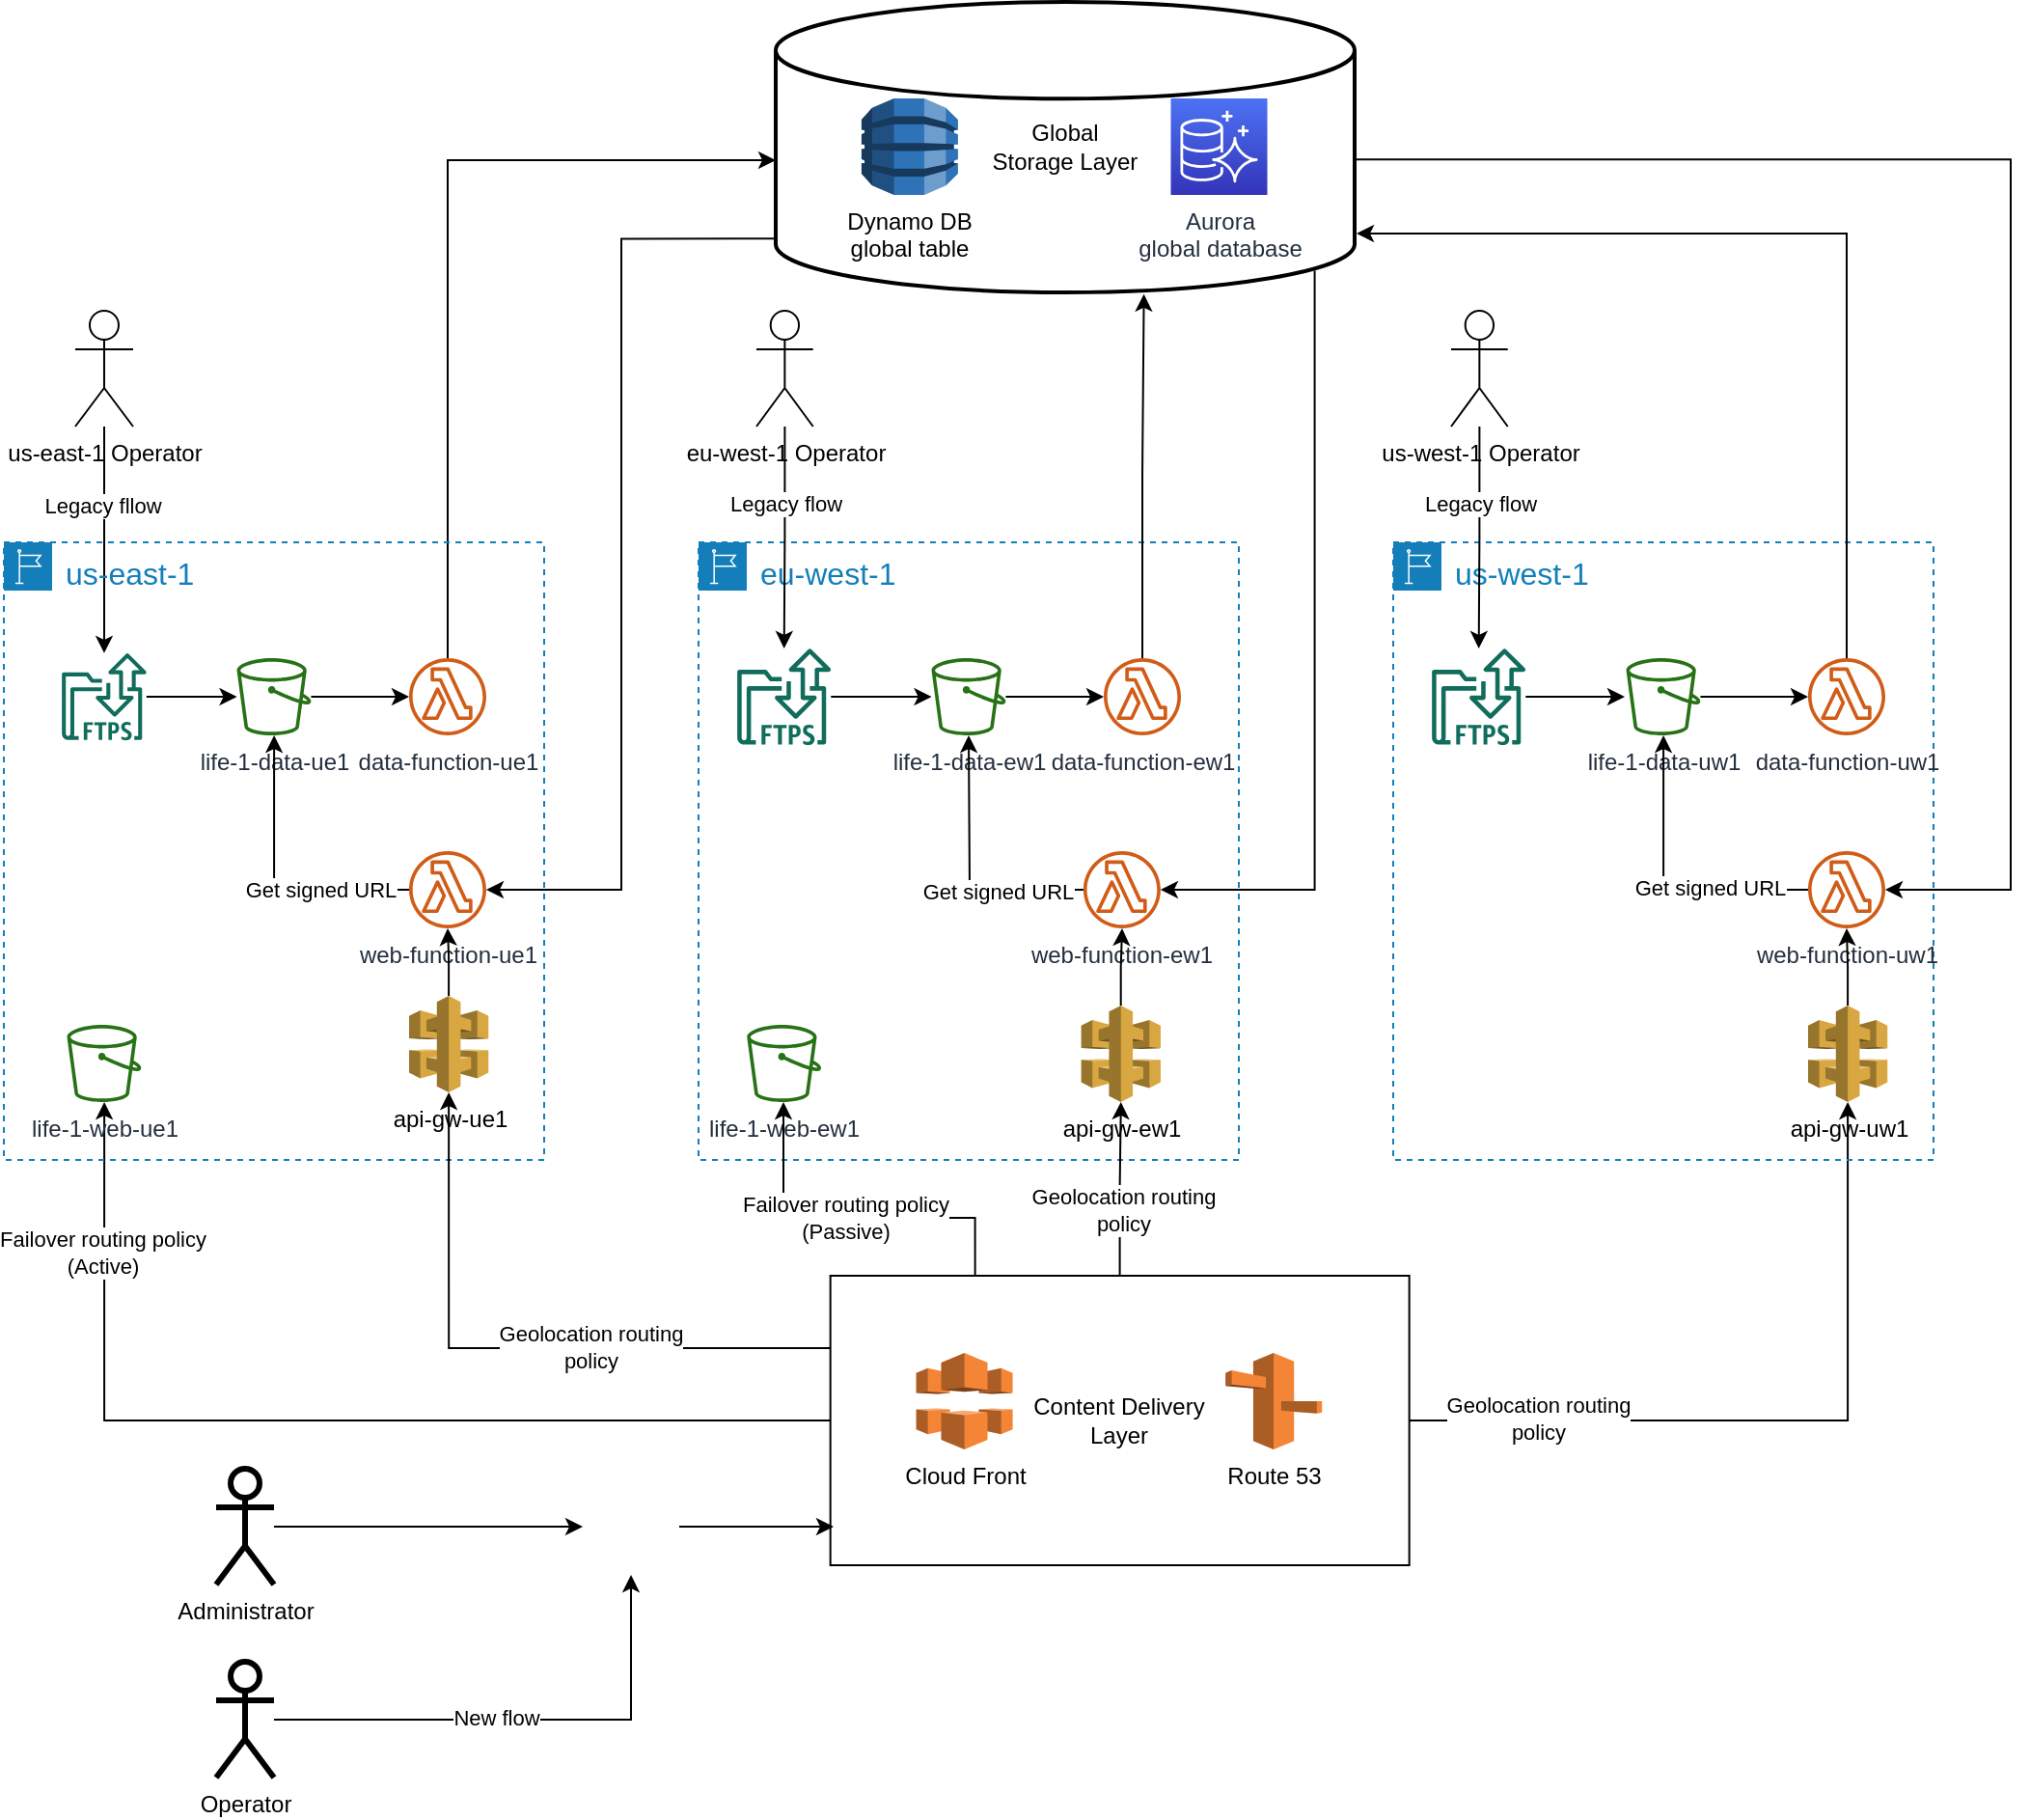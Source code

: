 <mxfile version="14.7.3" type="onedrive" pages="2"><diagram id="vaamhp4HZkiE63_I9lfV" name="Cycle-1"><mxGraphModel dx="1194" dy="1709" grid="1" gridSize="10" guides="1" tooltips="1" connect="1" arrows="1" fold="1" page="1" pageScale="1" pageWidth="850" pageHeight="1100" math="0" shadow="0"><root><mxCell id="0"/><mxCell id="1" parent="0"/><mxCell id="9ZeO1hs8KHJfheZcULnD-31" value="" style="edgeStyle=orthogonalEdgeStyle;rounded=0;orthogonalLoop=1;jettySize=auto;html=1;" parent="1" source="9ZeO1hs8KHJfheZcULnD-23" target="z1v1YrwkTWaZrhBVbvMc-1" edge="1"><mxGeometry relative="1" as="geometry"/></mxCell><mxCell id="z1v1YrwkTWaZrhBVbvMc-7" value="Geolocation routing&lt;br&gt;policy" style="edgeLabel;html=1;align=center;verticalAlign=middle;resizable=0;points=[];" vertex="1" connectable="0" parent="9ZeO1hs8KHJfheZcULnD-31"><mxGeometry x="-0.664" y="1" relative="1" as="geometry"><mxPoint as="offset"/></mxGeometry></mxCell><mxCell id="9ZeO1hs8KHJfheZcULnD-32" value="" style="group;strokeWidth=3;" parent="1" vertex="1" connectable="0"><mxGeometry x="760" y="240" width="280" height="320" as="geometry"/></mxCell><mxCell id="9ZeO1hs8KHJfheZcULnD-3" value="&lt;font style=&quot;font-size: 16px&quot;&gt;us-west-1&lt;/font&gt;" style="points=[[0,0],[0.25,0],[0.5,0],[0.75,0],[1,0],[1,0.25],[1,0.5],[1,0.75],[1,1],[0.75,1],[0.5,1],[0.25,1],[0,1],[0,0.75],[0,0.5],[0,0.25]];outlineConnect=0;gradientColor=none;html=1;whiteSpace=wrap;fontSize=12;fontStyle=0;shape=mxgraph.aws4.group;grIcon=mxgraph.aws4.group_region;strokeColor=#147EBA;fillColor=none;verticalAlign=top;align=left;spacingLeft=30;fontColor=#147EBA;dashed=1;" parent="9ZeO1hs8KHJfheZcULnD-32" vertex="1"><mxGeometry width="280" height="320" as="geometry"/></mxCell><mxCell id="9ZeO1hs8KHJfheZcULnD-6" value="life-1-data-uw1" style="outlineConnect=0;fontColor=#232F3E;gradientColor=none;fillColor=#277116;strokeColor=none;dashed=0;verticalLabelPosition=bottom;verticalAlign=top;align=center;html=1;fontSize=12;fontStyle=0;aspect=fixed;pointerEvents=1;shape=mxgraph.aws4.bucket;" parent="9ZeO1hs8KHJfheZcULnD-32" vertex="1"><mxGeometry x="120.767" y="60" width="38.46" height="40" as="geometry"/></mxCell><mxCell id="9ZeO1hs8KHJfheZcULnD-10" value="&lt;span style=&quot;font-weight: normal&quot;&gt;data-function-uw1&lt;/span&gt;" style="outlineConnect=0;fontColor=#232F3E;gradientColor=none;fillColor=#D05C17;strokeColor=none;dashed=0;verticalLabelPosition=bottom;verticalAlign=top;align=center;html=1;fontSize=12;fontStyle=1;aspect=fixed;pointerEvents=1;shape=mxgraph.aws4.lambda_function;" parent="9ZeO1hs8KHJfheZcULnD-32" vertex="1"><mxGeometry x="215" y="60" width="40" height="40" as="geometry"/></mxCell><mxCell id="dzS-zcvfFA7wDtILsl4y-18" value="" style="edgeStyle=orthogonalEdgeStyle;rounded=0;orthogonalLoop=1;jettySize=auto;html=1;" edge="1" parent="9ZeO1hs8KHJfheZcULnD-32" source="9ZeO1hs8KHJfheZcULnD-17" target="9ZeO1hs8KHJfheZcULnD-6"><mxGeometry relative="1" as="geometry"><mxPoint x="95" y="190" as="targetPoint"/></mxGeometry></mxCell><mxCell id="dzS-zcvfFA7wDtILsl4y-19" value="Get signed URL" style="edgeLabel;html=1;align=center;verticalAlign=middle;resizable=0;points=[];" vertex="1" connectable="0" parent="dzS-zcvfFA7wDtILsl4y-18"><mxGeometry x="-0.34" y="-1" relative="1" as="geometry"><mxPoint as="offset"/></mxGeometry></mxCell><mxCell id="9ZeO1hs8KHJfheZcULnD-17" value="web-function-uw1" style="outlineConnect=0;fontColor=#232F3E;gradientColor=none;fillColor=#D05C17;strokeColor=none;dashed=0;verticalLabelPosition=bottom;verticalAlign=top;align=center;html=1;fontSize=12;fontStyle=0;aspect=fixed;pointerEvents=1;shape=mxgraph.aws4.lambda_function;" parent="9ZeO1hs8KHJfheZcULnD-32" vertex="1"><mxGeometry x="215" y="160" width="40" height="40" as="geometry"/></mxCell><mxCell id="9ZeO1hs8KHJfheZcULnD-27" value="" style="edgeStyle=orthogonalEdgeStyle;rounded=0;orthogonalLoop=1;jettySize=auto;html=1;" parent="9ZeO1hs8KHJfheZcULnD-32" source="9ZeO1hs8KHJfheZcULnD-6" target="9ZeO1hs8KHJfheZcULnD-10" edge="1"><mxGeometry relative="1" as="geometry"/></mxCell><mxCell id="9ZeO1hs8KHJfheZcULnD-86" value="" style="edgeStyle=orthogonalEdgeStyle;rounded=0;orthogonalLoop=1;jettySize=auto;html=1;" parent="9ZeO1hs8KHJfheZcULnD-32" source="9ZeO1hs8KHJfheZcULnD-84" edge="1"><mxGeometry relative="1" as="geometry"><mxPoint x="120" y="80" as="targetPoint"/></mxGeometry></mxCell><mxCell id="9ZeO1hs8KHJfheZcULnD-84" value="" style="outlineConnect=0;fontColor=#232F3E;gradientColor=none;fillColor=#116D5B;strokeColor=none;dashed=0;verticalLabelPosition=bottom;verticalAlign=top;align=center;html=1;fontSize=12;fontStyle=0;aspect=fixed;shape=mxgraph.aws4.transfer_for_ftps_resource;" parent="9ZeO1hs8KHJfheZcULnD-32" vertex="1"><mxGeometry x="20" y="55" width="48.71" height="50" as="geometry"/></mxCell><mxCell id="z1v1YrwkTWaZrhBVbvMc-4" value="" style="edgeStyle=orthogonalEdgeStyle;rounded=0;orthogonalLoop=1;jettySize=auto;html=1;" edge="1" parent="9ZeO1hs8KHJfheZcULnD-32" source="z1v1YrwkTWaZrhBVbvMc-1" target="9ZeO1hs8KHJfheZcULnD-17"><mxGeometry relative="1" as="geometry"><mxPoint x="196" y="210" as="targetPoint"/></mxGeometry></mxCell><mxCell id="z1v1YrwkTWaZrhBVbvMc-1" value="api-gw-uw1" style="outlineConnect=0;dashed=0;verticalLabelPosition=bottom;verticalAlign=top;align=center;html=1;shape=mxgraph.aws3.api_gateway;fillColor=#D9A741;gradientColor=none;aspect=fixed;" vertex="1" parent="9ZeO1hs8KHJfheZcULnD-32"><mxGeometry x="215" y="240" width="41.13" height="50" as="geometry"/></mxCell><mxCell id="9ZeO1hs8KHJfheZcULnD-33" value="" style="group" parent="1" vertex="1" connectable="0"><mxGeometry x="440" y="-40" width="300" height="150.5" as="geometry"/></mxCell><mxCell id="9ZeO1hs8KHJfheZcULnD-21" value="Global &lt;br&gt;Storage Layer" style="strokeWidth=2;html=1;shape=mxgraph.flowchart.database;whiteSpace=wrap;fontStyle=0" parent="9ZeO1hs8KHJfheZcULnD-33" vertex="1"><mxGeometry width="300" height="150.5" as="geometry"/></mxCell><mxCell id="9ZeO1hs8KHJfheZcULnD-7" value="Dynamo DB&lt;br&gt;global table" style="outlineConnect=0;dashed=0;verticalLabelPosition=bottom;verticalAlign=top;align=center;html=1;shape=mxgraph.aws3.dynamo_db;fillColor=#2E73B8;gradientColor=none;" parent="9ZeO1hs8KHJfheZcULnD-33" vertex="1"><mxGeometry x="44.46" y="50" width="50" height="50" as="geometry"/></mxCell><mxCell id="9ZeO1hs8KHJfheZcULnD-20" value="Aurora &lt;br&gt;global database" style="points=[[0,0,0],[0.25,0,0],[0.5,0,0],[0.75,0,0],[1,0,0],[0,1,0],[0.25,1,0],[0.5,1,0],[0.75,1,0],[1,1,0],[0,0.25,0],[0,0.5,0],[0,0.75,0],[1,0.25,0],[1,0.5,0],[1,0.75,0]];outlineConnect=0;fontColor=#232F3E;gradientColor=#4D72F3;gradientDirection=north;fillColor=#3334B9;strokeColor=#ffffff;dashed=0;verticalLabelPosition=bottom;verticalAlign=top;align=center;html=1;fontSize=12;fontStyle=0;aspect=fixed;shape=mxgraph.aws4.resourceIcon;resIcon=mxgraph.aws4.aurora;" parent="9ZeO1hs8KHJfheZcULnD-33" vertex="1"><mxGeometry x="204.75" y="50" width="50" height="50" as="geometry"/></mxCell><mxCell id="9ZeO1hs8KHJfheZcULnD-34" value="" style="group;strokeWidth=3;fontSize=12;" parent="1" vertex="1" connectable="0"><mxGeometry x="400" y="240" width="280" height="320" as="geometry"/></mxCell><mxCell id="9ZeO1hs8KHJfheZcULnD-36" value="" style="group" parent="9ZeO1hs8KHJfheZcULnD-34" vertex="1" connectable="0"><mxGeometry width="280" height="320" as="geometry"/></mxCell><mxCell id="9ZeO1hs8KHJfheZcULnD-2" value="&lt;font style=&quot;font-size: 16px&quot;&gt;eu-west-1&lt;/font&gt;" style="points=[[0,0],[0.25,0],[0.5,0],[0.75,0],[1,0],[1,0.25],[1,0.5],[1,0.75],[1,1],[0.75,1],[0.5,1],[0.25,1],[0,1],[0,0.75],[0,0.5],[0,0.25]];outlineConnect=0;gradientColor=none;html=1;whiteSpace=wrap;fontSize=12;fontStyle=0;shape=mxgraph.aws4.group;grIcon=mxgraph.aws4.group_region;strokeColor=#147EBA;fillColor=none;verticalAlign=top;align=left;spacingLeft=30;fontColor=#147EBA;dashed=1;" parent="9ZeO1hs8KHJfheZcULnD-36" vertex="1"><mxGeometry width="280" height="320" as="geometry"/></mxCell><mxCell id="9ZeO1hs8KHJfheZcULnD-46" value="" style="edgeStyle=orthogonalEdgeStyle;rounded=0;orthogonalLoop=1;jettySize=auto;html=1;" parent="9ZeO1hs8KHJfheZcULnD-36" source="9ZeO1hs8KHJfheZcULnD-5" target="9ZeO1hs8KHJfheZcULnD-19" edge="1"><mxGeometry relative="1" as="geometry"><mxPoint x="198.333" y="80" as="targetPoint"/></mxGeometry></mxCell><mxCell id="9ZeO1hs8KHJfheZcULnD-5" value="life-1-data-ew1" style="outlineConnect=0;fontColor=#232F3E;gradientColor=none;fillColor=#277116;strokeColor=none;dashed=0;verticalLabelPosition=bottom;verticalAlign=top;align=center;html=1;fontSize=12;fontStyle=0;aspect=fixed;pointerEvents=1;shape=mxgraph.aws4.bucket;" parent="9ZeO1hs8KHJfheZcULnD-36" vertex="1"><mxGeometry x="120.767" y="60" width="38.46" height="40" as="geometry"/></mxCell><mxCell id="9ZeO1hs8KHJfheZcULnD-15" value="life-1-web-ew1" style="outlineConnect=0;fontColor=#232F3E;gradientColor=none;fillColor=#277116;strokeColor=none;dashed=0;verticalLabelPosition=bottom;verticalAlign=top;align=center;html=1;fontSize=12;fontStyle=0;aspect=fixed;pointerEvents=1;shape=mxgraph.aws4.bucket;" parent="9ZeO1hs8KHJfheZcULnD-36" vertex="1"><mxGeometry x="25.127" y="250" width="38.46" height="40" as="geometry"/></mxCell><mxCell id="dzS-zcvfFA7wDtILsl4y-14" value="" style="edgeStyle=orthogonalEdgeStyle;rounded=0;orthogonalLoop=1;jettySize=auto;html=1;" edge="1" parent="9ZeO1hs8KHJfheZcULnD-36" source="9ZeO1hs8KHJfheZcULnD-18"><mxGeometry relative="1" as="geometry"><mxPoint x="140" y="100" as="targetPoint"/></mxGeometry></mxCell><mxCell id="dzS-zcvfFA7wDtILsl4y-16" value="Get signed URL" style="edgeLabel;html=1;align=center;verticalAlign=middle;resizable=0;points=[];" vertex="1" connectable="0" parent="dzS-zcvfFA7wDtILsl4y-14"><mxGeometry x="-0.36" y="1" relative="1" as="geometry"><mxPoint as="offset"/></mxGeometry></mxCell><mxCell id="9ZeO1hs8KHJfheZcULnD-18" value="web-function-ew1" style="outlineConnect=0;fontColor=#232F3E;gradientColor=none;fillColor=#D05C17;strokeColor=none;dashed=0;verticalLabelPosition=bottom;verticalAlign=top;align=center;html=1;fontSize=12;fontStyle=0;aspect=fixed;pointerEvents=1;shape=mxgraph.aws4.lambda_function;" parent="9ZeO1hs8KHJfheZcULnD-36" vertex="1"><mxGeometry x="199.463" y="160" width="40" height="40" as="geometry"/></mxCell><mxCell id="9ZeO1hs8KHJfheZcULnD-19" value="data-function-ew1" style="outlineConnect=0;fontColor=#232F3E;gradientColor=none;fillColor=#D05C17;strokeColor=none;dashed=0;verticalLabelPosition=bottom;verticalAlign=top;align=center;html=1;fontSize=12;fontStyle=0;aspect=fixed;pointerEvents=1;shape=mxgraph.aws4.lambda_function;" parent="9ZeO1hs8KHJfheZcULnD-36" vertex="1"><mxGeometry x="210.003" y="60" width="40" height="40" as="geometry"/></mxCell><mxCell id="9ZeO1hs8KHJfheZcULnD-67" value="" style="edgeStyle=orthogonalEdgeStyle;rounded=0;orthogonalLoop=1;jettySize=auto;html=1;" parent="9ZeO1hs8KHJfheZcULnD-36" source="9ZeO1hs8KHJfheZcULnD-65" target="9ZeO1hs8KHJfheZcULnD-5" edge="1"><mxGeometry relative="1" as="geometry"><mxPoint x="110" y="80" as="targetPoint"/></mxGeometry></mxCell><mxCell id="9ZeO1hs8KHJfheZcULnD-65" value="" style="outlineConnect=0;fontColor=#232F3E;gradientColor=none;fillColor=#116D5B;strokeColor=none;dashed=0;verticalLabelPosition=bottom;verticalAlign=top;align=center;html=1;fontSize=12;fontStyle=0;aspect=fixed;shape=mxgraph.aws4.transfer_for_ftps_resource;" parent="9ZeO1hs8KHJfheZcULnD-36" vertex="1"><mxGeometry x="20" y="55" width="48.71" height="50" as="geometry"/></mxCell><mxCell id="z1v1YrwkTWaZrhBVbvMc-5" value="api-gw-ew1" style="outlineConnect=0;dashed=0;verticalLabelPosition=bottom;verticalAlign=top;align=center;html=1;shape=mxgraph.aws3.api_gateway;fillColor=#D9A741;gradientColor=none;aspect=fixed;" vertex="1" parent="9ZeO1hs8KHJfheZcULnD-36"><mxGeometry x="198.33" y="240" width="41.13" height="50" as="geometry"/></mxCell><mxCell id="z1v1YrwkTWaZrhBVbvMc-6" value="" style="edgeStyle=orthogonalEdgeStyle;rounded=0;orthogonalLoop=1;jettySize=auto;html=1;" edge="1" parent="9ZeO1hs8KHJfheZcULnD-36" source="z1v1YrwkTWaZrhBVbvMc-5" target="9ZeO1hs8KHJfheZcULnD-18"><mxGeometry relative="1" as="geometry"><mxPoint x="228.895" y="300" as="targetPoint"/><mxPoint x="228.3" y="390" as="sourcePoint"/></mxGeometry></mxCell><mxCell id="9ZeO1hs8KHJfheZcULnD-35" value="" style="group" parent="1" vertex="1" connectable="0"><mxGeometry x="468.33" y="620" width="300" height="150" as="geometry"/></mxCell><mxCell id="9ZeO1hs8KHJfheZcULnD-23" value="Content Delivery&lt;br&gt;Layer" style="rounded=0;whiteSpace=wrap;html=1;" parent="9ZeO1hs8KHJfheZcULnD-35" vertex="1"><mxGeometry width="300" height="150" as="geometry"/></mxCell><mxCell id="9ZeO1hs8KHJfheZcULnD-22" value="Route 53" style="outlineConnect=0;dashed=0;verticalLabelPosition=bottom;verticalAlign=top;align=center;html=1;shape=mxgraph.aws3.route_53;fillColor=#F58536;gradientColor=none;" parent="9ZeO1hs8KHJfheZcULnD-35" vertex="1"><mxGeometry x="204.75" y="40" width="50" height="50" as="geometry"/></mxCell><mxCell id="9ZeO1hs8KHJfheZcULnD-24" value="Cloud Front" style="outlineConnect=0;dashed=0;verticalLabelPosition=bottom;verticalAlign=top;align=center;html=1;shape=mxgraph.aws3.cloudfront;fillColor=#F58536;gradientColor=none;" parent="9ZeO1hs8KHJfheZcULnD-35" vertex="1"><mxGeometry x="44.46" y="40" width="50" height="50" as="geometry"/></mxCell><mxCell id="9ZeO1hs8KHJfheZcULnD-40" value="" style="edgeStyle=orthogonalEdgeStyle;rounded=0;orthogonalLoop=1;jettySize=auto;html=1;" parent="1" source="9ZeO1hs8KHJfheZcULnD-23" target="9ZeO1hs8KHJfheZcULnD-13" edge="1"><mxGeometry relative="1" as="geometry"><mxPoint x="235" y="540" as="targetPoint"/></mxGeometry></mxCell><mxCell id="z1v1YrwkTWaZrhBVbvMc-13" value="Failover routing policy&lt;br&gt;(Active)" style="edgeLabel;html=1;align=center;verticalAlign=middle;resizable=0;points=[];" vertex="1" connectable="0" parent="9ZeO1hs8KHJfheZcULnD-40"><mxGeometry x="0.714" y="1" relative="1" as="geometry"><mxPoint as="offset"/></mxGeometry></mxCell><mxCell id="9ZeO1hs8KHJfheZcULnD-42" value="" style="edgeStyle=orthogonalEdgeStyle;rounded=0;orthogonalLoop=1;jettySize=auto;html=1;entryX=0.5;entryY=1;entryDx=0;entryDy=0;entryPerimeter=0;" parent="1" source="9ZeO1hs8KHJfheZcULnD-23" target="z1v1YrwkTWaZrhBVbvMc-5" edge="1"><mxGeometry relative="1" as="geometry"><mxPoint x="618" y="530" as="targetPoint"/></mxGeometry></mxCell><mxCell id="z1v1YrwkTWaZrhBVbvMc-8" value="Geolocation routing&lt;br&gt;policy" style="edgeLabel;html=1;align=center;verticalAlign=middle;resizable=0;points=[];" vertex="1" connectable="0" parent="9ZeO1hs8KHJfheZcULnD-42"><mxGeometry x="-0.244" y="-1" relative="1" as="geometry"><mxPoint as="offset"/></mxGeometry></mxCell><mxCell id="9ZeO1hs8KHJfheZcULnD-51" value="" style="edgeStyle=orthogonalEdgeStyle;rounded=0;orthogonalLoop=1;jettySize=auto;html=1;entryX=0;entryY=0.543;entryDx=0;entryDy=0;entryPerimeter=0;" parent="1" source="9ZeO1hs8KHJfheZcULnD-9" target="9ZeO1hs8KHJfheZcULnD-21" edge="1"><mxGeometry relative="1" as="geometry"><mxPoint x="208.46" y="330" as="sourcePoint"/><mxPoint x="440" y="35" as="targetPoint"/><Array as="points"><mxPoint x="270" y="42"/><mxPoint x="440" y="42"/></Array></mxGeometry></mxCell><mxCell id="9ZeO1hs8KHJfheZcULnD-52" value="" style="edgeStyle=orthogonalEdgeStyle;rounded=0;orthogonalLoop=1;jettySize=auto;html=1;entryX=0.636;entryY=1.006;entryDx=0;entryDy=0;entryPerimeter=0;" parent="1" source="9ZeO1hs8KHJfheZcULnD-19" target="9ZeO1hs8KHJfheZcULnD-21" edge="1"><mxGeometry relative="1" as="geometry"><mxPoint x="218.46" y="340" as="sourcePoint"/><mxPoint x="290" y="340" as="targetPoint"/></mxGeometry></mxCell><mxCell id="9ZeO1hs8KHJfheZcULnD-53" value="" style="edgeStyle=orthogonalEdgeStyle;rounded=0;orthogonalLoop=1;jettySize=auto;html=1;" parent="1" source="9ZeO1hs8KHJfheZcULnD-10" edge="1"><mxGeometry relative="1" as="geometry"><mxPoint x="640" y="310" as="sourcePoint"/><mxPoint x="741" y="80" as="targetPoint"/><Array as="points"><mxPoint x="995" y="80"/><mxPoint x="741" y="80"/></Array></mxGeometry></mxCell><mxCell id="9ZeO1hs8KHJfheZcULnD-54" value="" style="edgeStyle=orthogonalEdgeStyle;rounded=0;orthogonalLoop=1;jettySize=auto;html=1;exitX=0;exitY=0.815;exitDx=0;exitDy=0;exitPerimeter=0;" parent="1" target="9ZeO1hs8KHJfheZcULnD-37" edge="1" source="9ZeO1hs8KHJfheZcULnD-21"><mxGeometry relative="1" as="geometry"><mxPoint x="441" y="71" as="sourcePoint"/><mxPoint x="610" y="180.5" as="targetPoint"/><Array as="points"><mxPoint x="360" y="83"/><mxPoint x="360" y="420"/></Array></mxGeometry></mxCell><mxCell id="9ZeO1hs8KHJfheZcULnD-55" value="" style="edgeStyle=orthogonalEdgeStyle;rounded=0;orthogonalLoop=1;jettySize=auto;html=1;exitX=0.931;exitY=0.925;exitDx=0;exitDy=0;exitPerimeter=0;" parent="1" source="9ZeO1hs8KHJfheZcULnD-21" target="9ZeO1hs8KHJfheZcULnD-18" edge="1"><mxGeometry relative="1" as="geometry"><mxPoint x="451.2" y="131.37" as="sourcePoint"/><mxPoint x="320" y="450" as="targetPoint"/><Array as="points"><mxPoint x="719" y="420"/></Array></mxGeometry></mxCell><mxCell id="9ZeO1hs8KHJfheZcULnD-59" value="" style="edgeStyle=orthogonalEdgeStyle;rounded=0;orthogonalLoop=1;jettySize=auto;html=1;exitX=1.002;exitY=0.542;exitDx=0;exitDy=0;exitPerimeter=0;" parent="1" source="9ZeO1hs8KHJfheZcULnD-21" target="9ZeO1hs8KHJfheZcULnD-17" edge="1"><mxGeometry relative="1" as="geometry"><mxPoint x="741" y="85" as="sourcePoint"/><mxPoint x="750" y="95.25" as="targetPoint"/><Array as="points"><mxPoint x="1080" y="42"/><mxPoint x="1080" y="420"/></Array></mxGeometry></mxCell><mxCell id="JZihY9bOjPRXO7rEs_K2-4" value="" style="edgeStyle=orthogonalEdgeStyle;rounded=0;orthogonalLoop=1;jettySize=auto;html=1;" parent="1" source="JZihY9bOjPRXO7rEs_K2-2" target="9ZeO1hs8KHJfheZcULnD-60" edge="1"><mxGeometry relative="1" as="geometry"><mxPoint x="95" y="280" as="targetPoint"/></mxGeometry></mxCell><mxCell id="dzS-zcvfFA7wDtILsl4y-5" value="Legacy fllow" style="edgeLabel;html=1;align=center;verticalAlign=middle;resizable=0;points=[];" vertex="1" connectable="0" parent="JZihY9bOjPRXO7rEs_K2-4"><mxGeometry x="-0.302" y="-1" relative="1" as="geometry"><mxPoint as="offset"/></mxGeometry></mxCell><mxCell id="JZihY9bOjPRXO7rEs_K2-2" value="us-east-1 Operator" style="shape=umlActor;html=1;verticalLabelPosition=bottom;verticalAlign=top;align=center;" parent="1" vertex="1"><mxGeometry x="76.99" y="120" width="30" height="60" as="geometry"/></mxCell><mxCell id="9ZeO1hs8KHJfheZcULnD-38" value="" style="group;strokeWidth=3;" parent="1" vertex="1" connectable="0"><mxGeometry x="40" y="240" width="280" height="320" as="geometry"/></mxCell><mxCell id="9ZeO1hs8KHJfheZcULnD-63" value="" style="group" parent="9ZeO1hs8KHJfheZcULnD-38" vertex="1" connectable="0"><mxGeometry width="280" height="320" as="geometry"/></mxCell><mxCell id="9ZeO1hs8KHJfheZcULnD-1" value="&lt;font style=&quot;font-size: 16px&quot;&gt;us-east-1&lt;/font&gt;" style="points=[[0,0],[0.25,0],[0.5,0],[0.75,0],[1,0],[1,0.25],[1,0.5],[1,0.75],[1,1],[0.75,1],[0.5,1],[0.25,1],[0,1],[0,0.75],[0,0.5],[0,0.25]];outlineConnect=0;gradientColor=none;html=1;whiteSpace=wrap;fontSize=12;fontStyle=0;shape=mxgraph.aws4.group;grIcon=mxgraph.aws4.group_region;strokeColor=#147EBA;fillColor=none;verticalAlign=top;align=left;spacingLeft=30;fontColor=#147EBA;dashed=1;" parent="9ZeO1hs8KHJfheZcULnD-63" vertex="1"><mxGeometry width="280" height="320" as="geometry"/></mxCell><mxCell id="9ZeO1hs8KHJfheZcULnD-4" value="life-1-data-ue1" style="outlineConnect=0;fontColor=#232F3E;gradientColor=none;fillColor=#277116;strokeColor=none;dashed=0;verticalLabelPosition=bottom;verticalAlign=top;align=center;html=1;fontSize=12;fontStyle=0;aspect=fixed;pointerEvents=1;shape=mxgraph.aws4.bucket;" parent="9ZeO1hs8KHJfheZcULnD-63" vertex="1"><mxGeometry x="120.77" y="60" width="38.46" height="40" as="geometry"/></mxCell><mxCell id="9ZeO1hs8KHJfheZcULnD-9" value="data-function-ue1" style="outlineConnect=0;fontColor=#232F3E;gradientColor=none;fillColor=#D05C17;strokeColor=none;dashed=0;verticalLabelPosition=bottom;verticalAlign=top;align=center;html=1;fontSize=12;fontStyle=0;aspect=fixed;pointerEvents=1;shape=mxgraph.aws4.lambda_function;" parent="9ZeO1hs8KHJfheZcULnD-63" vertex="1"><mxGeometry x="210" y="60" width="40" height="40" as="geometry"/></mxCell><mxCell id="9ZeO1hs8KHJfheZcULnD-13" value="life-1-web-ue1" style="outlineConnect=0;fontColor=#232F3E;gradientColor=none;fillColor=#277116;strokeColor=none;dashed=0;verticalLabelPosition=bottom;verticalAlign=top;align=center;html=1;fontSize=12;fontStyle=0;aspect=fixed;pointerEvents=1;shape=mxgraph.aws4.bucket;" parent="9ZeO1hs8KHJfheZcULnD-63" vertex="1"><mxGeometry x="32.757" y="250" width="38.46" height="40" as="geometry"/></mxCell><mxCell id="dzS-zcvfFA7wDtILsl4y-11" value="" style="edgeStyle=orthogonalEdgeStyle;rounded=0;orthogonalLoop=1;jettySize=auto;html=1;" edge="1" parent="9ZeO1hs8KHJfheZcULnD-63" source="9ZeO1hs8KHJfheZcULnD-37" target="9ZeO1hs8KHJfheZcULnD-4"><mxGeometry relative="1" as="geometry"><mxPoint x="130" y="180" as="targetPoint"/></mxGeometry></mxCell><mxCell id="dzS-zcvfFA7wDtILsl4y-12" value="Get signed URL" style="edgeLabel;html=1;align=center;verticalAlign=middle;resizable=0;points=[];" vertex="1" connectable="0" parent="dzS-zcvfFA7wDtILsl4y-11"><mxGeometry x="-0.385" relative="1" as="geometry"><mxPoint as="offset"/></mxGeometry></mxCell><mxCell id="9ZeO1hs8KHJfheZcULnD-37" value="web-function-ue1" style="outlineConnect=0;fontColor=#232F3E;gradientColor=none;fillColor=#D05C17;strokeColor=none;dashed=0;verticalLabelPosition=bottom;verticalAlign=top;align=center;html=1;fontSize=12;fontStyle=0;aspect=fixed;pointerEvents=1;shape=mxgraph.aws4.lambda_function;" parent="9ZeO1hs8KHJfheZcULnD-63" vertex="1"><mxGeometry x="210" y="160" width="40" height="40" as="geometry"/></mxCell><mxCell id="9ZeO1hs8KHJfheZcULnD-69" value="" style="edgeStyle=orthogonalEdgeStyle;rounded=0;orthogonalLoop=1;jettySize=auto;html=1;" parent="9ZeO1hs8KHJfheZcULnD-63" source="9ZeO1hs8KHJfheZcULnD-60" target="9ZeO1hs8KHJfheZcULnD-4" edge="1"><mxGeometry relative="1" as="geometry"><mxPoint x="153.995" y="80.005" as="targetPoint"/></mxGeometry></mxCell><mxCell id="9ZeO1hs8KHJfheZcULnD-60" value="" style="outlineConnect=0;fontColor=#232F3E;gradientColor=none;fillColor=#116D5B;strokeColor=none;dashed=0;verticalLabelPosition=bottom;verticalAlign=top;align=center;html=1;fontSize=12;fontStyle=0;aspect=fixed;shape=mxgraph.aws4.transfer_for_ftps_resource;" parent="9ZeO1hs8KHJfheZcULnD-63" vertex="1"><mxGeometry x="30" y="57.43" width="43.98" height="45.15" as="geometry"/></mxCell><mxCell id="9ZeO1hs8KHJfheZcULnD-48" value="" style="edgeStyle=orthogonalEdgeStyle;rounded=0;orthogonalLoop=1;jettySize=auto;html=1;" parent="9ZeO1hs8KHJfheZcULnD-63" source="9ZeO1hs8KHJfheZcULnD-4" target="9ZeO1hs8KHJfheZcULnD-9" edge="1"><mxGeometry relative="1" as="geometry"><mxPoint x="175" y="80" as="targetPoint"/></mxGeometry></mxCell><mxCell id="z1v1YrwkTWaZrhBVbvMc-16" value="api-gw-ue1" style="outlineConnect=0;dashed=0;verticalLabelPosition=bottom;verticalAlign=top;align=center;html=1;shape=mxgraph.aws3.api_gateway;fillColor=#D9A741;gradientColor=none;aspect=fixed;" vertex="1" parent="9ZeO1hs8KHJfheZcULnD-63"><mxGeometry x="210.0" y="235" width="41.13" height="50" as="geometry"/></mxCell><mxCell id="z1v1YrwkTWaZrhBVbvMc-19" value="" style="edgeStyle=orthogonalEdgeStyle;rounded=0;orthogonalLoop=1;jettySize=auto;html=1;" edge="1" parent="9ZeO1hs8KHJfheZcULnD-63" source="z1v1YrwkTWaZrhBVbvMc-16" target="9ZeO1hs8KHJfheZcULnD-37"><mxGeometry relative="1" as="geometry"><mxPoint x="588.267" y="220" as="targetPoint"/><mxPoint x="588.8" y="250" as="sourcePoint"/></mxGeometry></mxCell><mxCell id="JZihY9bOjPRXO7rEs_K2-7" value="Legacy flow" style="edgeStyle=orthogonalEdgeStyle;rounded=0;orthogonalLoop=1;jettySize=auto;html=1;" parent="1" source="JZihY9bOjPRXO7rEs_K2-5" target="9ZeO1hs8KHJfheZcULnD-65" edge="1"><mxGeometry x="-0.306" relative="1" as="geometry"><mxPoint x="440" y="260" as="targetPoint"/><mxPoint as="offset"/></mxGeometry></mxCell><mxCell id="JZihY9bOjPRXO7rEs_K2-5" value="eu-west-1 Operator" style="shape=umlActor;html=1;verticalLabelPosition=bottom;verticalAlign=top;align=center;" parent="1" vertex="1"><mxGeometry x="430" y="120" width="29.36" height="60" as="geometry"/></mxCell><mxCell id="JZihY9bOjPRXO7rEs_K2-10" value="Legacy flow" style="edgeStyle=orthogonalEdgeStyle;rounded=0;orthogonalLoop=1;jettySize=auto;html=1;" parent="1" source="JZihY9bOjPRXO7rEs_K2-8" target="9ZeO1hs8KHJfheZcULnD-84" edge="1"><mxGeometry x="-0.306" relative="1" as="geometry"><mxPoint x="804.68" y="260" as="targetPoint"/><mxPoint as="offset"/></mxGeometry></mxCell><mxCell id="JZihY9bOjPRXO7rEs_K2-8" value="us-west-1 Operator" style="shape=umlActor;html=1;verticalLabelPosition=bottom;verticalAlign=top;align=center;" parent="1" vertex="1"><mxGeometry x="790" y="120" width="29.36" height="60" as="geometry"/></mxCell><mxCell id="JZihY9bOjPRXO7rEs_K2-13" value="" style="edgeStyle=orthogonalEdgeStyle;rounded=0;orthogonalLoop=1;jettySize=auto;html=1;fontSize=12;" parent="1" source="JZihY9bOjPRXO7rEs_K2-11" edge="1" target="z1v1YrwkTWaZrhBVbvMc-21"><mxGeometry relative="1" as="geometry"><mxPoint x="280" y="750" as="targetPoint"/></mxGeometry></mxCell><mxCell id="JZihY9bOjPRXO7rEs_K2-11" value="Administrator" style="shape=umlActor;verticalLabelPosition=bottom;verticalAlign=top;html=1;fontSize=12;strokeWidth=3;" parent="1" vertex="1"><mxGeometry x="150" y="720" width="30" height="60" as="geometry"/></mxCell><mxCell id="z1v1YrwkTWaZrhBVbvMc-12" value="" style="edgeStyle=orthogonalEdgeStyle;rounded=0;orthogonalLoop=1;jettySize=auto;html=1;exitX=0.25;exitY=0;exitDx=0;exitDy=0;" edge="1" parent="1" source="9ZeO1hs8KHJfheZcULnD-23" target="9ZeO1hs8KHJfheZcULnD-15"><mxGeometry relative="1" as="geometry"><mxPoint x="102.1" y="529.961" as="targetPoint"/><mxPoint x="478.33" y="705" as="sourcePoint"/><Array as="points"><mxPoint x="543" y="590"/><mxPoint x="444" y="590"/></Array></mxGeometry></mxCell><mxCell id="z1v1YrwkTWaZrhBVbvMc-15" value="Failover routing policy&lt;br&gt;(Passive)" style="edgeLabel;html=1;align=center;verticalAlign=middle;resizable=0;points=[];" vertex="1" connectable="0" parent="z1v1YrwkTWaZrhBVbvMc-12"><mxGeometry x="0.033" relative="1" as="geometry"><mxPoint as="offset"/></mxGeometry></mxCell><mxCell id="z1v1YrwkTWaZrhBVbvMc-17" value="" style="edgeStyle=orthogonalEdgeStyle;rounded=0;orthogonalLoop=1;jettySize=auto;html=1;entryX=0.5;entryY=1;entryDx=0;entryDy=0;entryPerimeter=0;exitX=0;exitY=0.25;exitDx=0;exitDy=0;" edge="1" parent="1" source="9ZeO1hs8KHJfheZcULnD-23" target="z1v1YrwkTWaZrhBVbvMc-16"><mxGeometry relative="1" as="geometry"><mxPoint x="628.895" y="540" as="targetPoint"/><mxPoint x="628.267" y="630" as="sourcePoint"/></mxGeometry></mxCell><mxCell id="z1v1YrwkTWaZrhBVbvMc-18" value="Geolocation routing&lt;br&gt;policy" style="edgeLabel;html=1;align=center;verticalAlign=middle;resizable=0;points=[];" vertex="1" connectable="0" parent="z1v1YrwkTWaZrhBVbvMc-17"><mxGeometry x="-0.244" y="-1" relative="1" as="geometry"><mxPoint as="offset"/></mxGeometry></mxCell><mxCell id="z1v1YrwkTWaZrhBVbvMc-23" value="" style="edgeStyle=orthogonalEdgeStyle;rounded=0;orthogonalLoop=1;jettySize=auto;html=1;" edge="1" parent="1" source="z1v1YrwkTWaZrhBVbvMc-21"><mxGeometry relative="1" as="geometry"><mxPoint x="470" y="750" as="targetPoint"/></mxGeometry></mxCell><mxCell id="z1v1YrwkTWaZrhBVbvMc-21" value="" style="shape=image;html=1;verticalAlign=top;verticalLabelPosition=bottom;labelBackgroundColor=#ffffff;imageAspect=0;aspect=fixed;image=https://cdn1.iconfinder.com/data/icons/logotypes/32/chrome-128.png" vertex="1" parent="1"><mxGeometry x="340" y="725" width="50" height="50" as="geometry"/></mxCell><mxCell id="dzS-zcvfFA7wDtILsl4y-4" value="" style="edgeStyle=orthogonalEdgeStyle;rounded=0;orthogonalLoop=1;jettySize=auto;html=1;entryX=0.5;entryY=1;entryDx=0;entryDy=0;" edge="1" parent="1" source="dzS-zcvfFA7wDtILsl4y-2" target="z1v1YrwkTWaZrhBVbvMc-21"><mxGeometry relative="1" as="geometry"><mxPoint x="260" y="850" as="targetPoint"/></mxGeometry></mxCell><mxCell id="dzS-zcvfFA7wDtILsl4y-6" value="New flow" style="edgeLabel;html=1;align=center;verticalAlign=middle;resizable=0;points=[];" vertex="1" connectable="0" parent="dzS-zcvfFA7wDtILsl4y-4"><mxGeometry x="-0.116" y="1" relative="1" as="geometry"><mxPoint as="offset"/></mxGeometry></mxCell><mxCell id="dzS-zcvfFA7wDtILsl4y-2" value="Operator" style="shape=umlActor;verticalLabelPosition=bottom;verticalAlign=top;html=1;fontSize=12;strokeWidth=3;" vertex="1" parent="1"><mxGeometry x="150" y="820" width="30" height="60" as="geometry"/></mxCell></root></mxGraphModel></diagram><diagram id="kutzh1lDlbCTA4Ljou5v" name="Cycle-2"><mxGraphModel dx="1194" dy="609" grid="1" gridSize="10" guides="1" tooltips="1" connect="1" arrows="1" fold="1" page="1" pageScale="1" pageWidth="850" pageHeight="1100" math="0" shadow="0"><root><mxCell id="51KHBy7xZd7s3PdRdUe3-0"/><mxCell id="51KHBy7xZd7s3PdRdUe3-1" parent="51KHBy7xZd7s3PdRdUe3-0"/></root></mxGraphModel></diagram></mxfile>